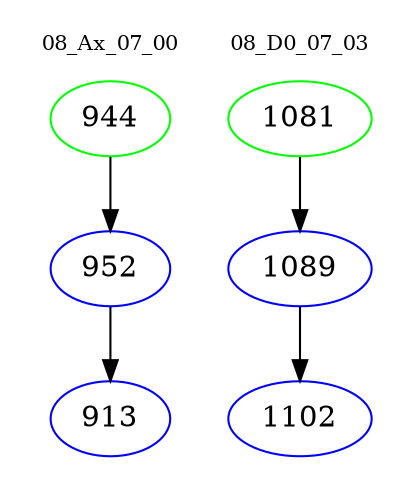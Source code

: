 digraph{
subgraph cluster_0 {
color = white
label = "08_Ax_07_00";
fontsize=10;
T0_944 [label="944", color="green"]
T0_944 -> T0_952 [color="black"]
T0_952 [label="952", color="blue"]
T0_952 -> T0_913 [color="black"]
T0_913 [label="913", color="blue"]
}
subgraph cluster_1 {
color = white
label = "08_D0_07_03";
fontsize=10;
T1_1081 [label="1081", color="green"]
T1_1081 -> T1_1089 [color="black"]
T1_1089 [label="1089", color="blue"]
T1_1089 -> T1_1102 [color="black"]
T1_1102 [label="1102", color="blue"]
}
}
